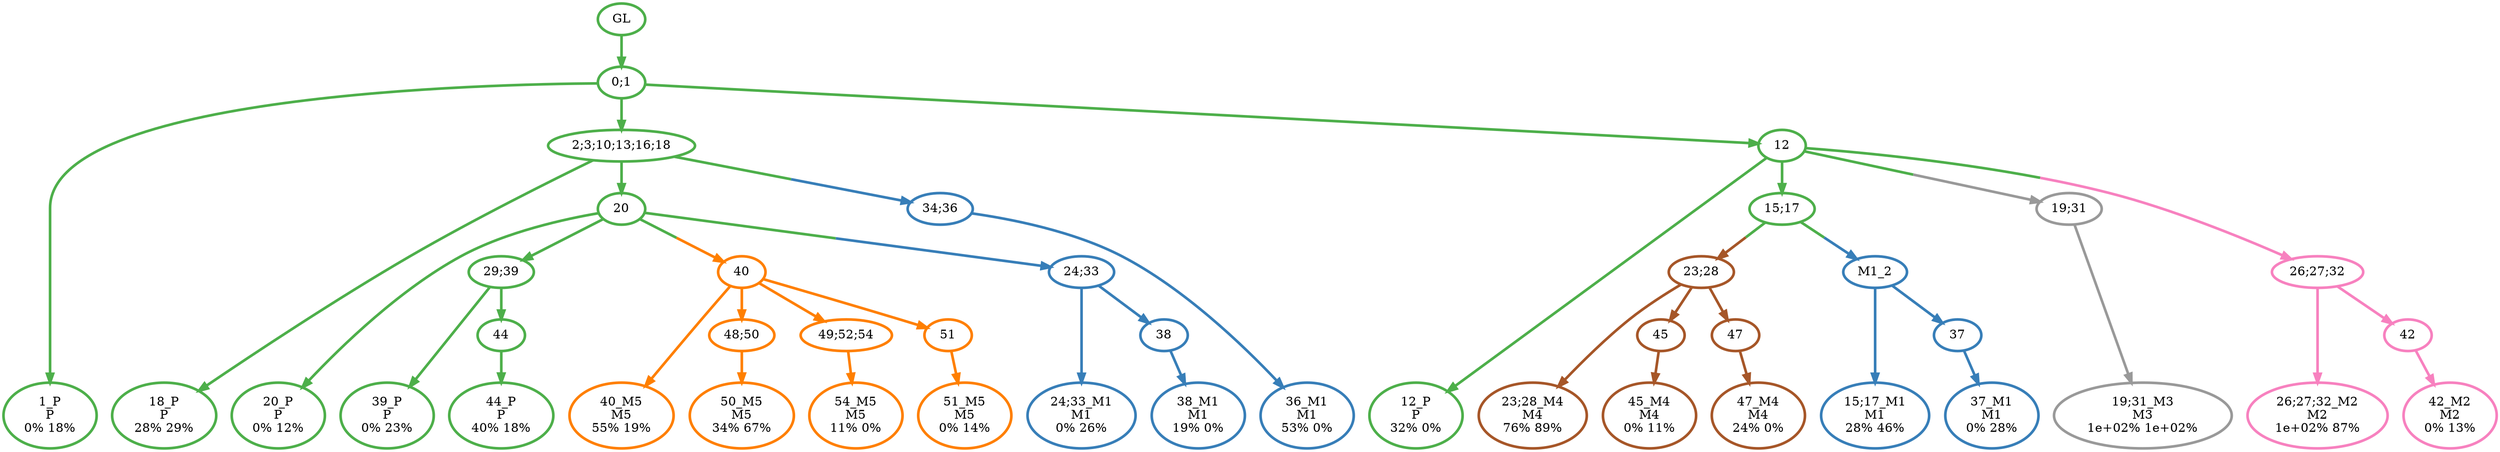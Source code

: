 digraph T {
	{
		rank=same
		41 [penwidth=3,colorscheme=set19,color=3,label="1_P\nP\n0% 18%"]
		39 [penwidth=3,colorscheme=set19,color=3,label="18_P\nP\n28% 29%"]
		37 [penwidth=3,colorscheme=set19,color=3,label="20_P\nP\n0% 12%"]
		35 [penwidth=3,colorscheme=set19,color=3,label="39_P\nP\n0% 23%"]
		33 [penwidth=3,colorscheme=set19,color=3,label="44_P\nP\n40% 18%"]
		31 [penwidth=3,colorscheme=set19,color=3,label="12_P\nP\n32% 0%"]
		29 [penwidth=3,colorscheme=set19,color=2,label="24;33_M1\nM1\n0% 26%"]
		27 [penwidth=3,colorscheme=set19,color=2,label="38_M1\nM1\n19% 0%"]
		26 [penwidth=3,colorscheme=set19,color=2,label="36_M1\nM1\n53% 0%"]
		25 [penwidth=3,colorscheme=set19,color=2,label="15;17_M1\nM1\n28% 46%"]
		23 [penwidth=3,colorscheme=set19,color=2,label="37_M1\nM1\n0% 28%"]
		22 [penwidth=3,colorscheme=set19,color=8,label="26;27;32_M2\nM2\n1e+02% 87%"]
		20 [penwidth=3,colorscheme=set19,color=8,label="42_M2\nM2\n0% 13%"]
		19 [penwidth=3,colorscheme=set19,color=9,label="19;31_M3\nM3\n1e+02% 1e+02%"]
		18 [penwidth=3,colorscheme=set19,color=7,label="23;28_M4\nM4\n76% 89%"]
		16 [penwidth=3,colorscheme=set19,color=7,label="45_M4\nM4\n0% 11%"]
		14 [penwidth=3,colorscheme=set19,color=7,label="47_M4\nM4\n24% 0%"]
		13 [penwidth=3,colorscheme=set19,color=5,label="40_M5\nM5\n55% 19%"]
		11 [penwidth=3,colorscheme=set19,color=5,label="50_M5\nM5\n34% 67%"]
		9 [penwidth=3,colorscheme=set19,color=5,label="54_M5\nM5\n11% 0%"]
		7 [penwidth=3,colorscheme=set19,color=5,label="51_M5\nM5\n0% 14%"]
	}
	43 [penwidth=3,colorscheme=set19,color=3,label="GL"]
	42 [penwidth=3,colorscheme=set19,color=3,label="0;1"]
	40 [penwidth=3,colorscheme=set19,color=3,label="2;3;10;13;16;18"]
	38 [penwidth=3,colorscheme=set19,color=3,label="20"]
	36 [penwidth=3,colorscheme=set19,color=3,label="29;39"]
	34 [penwidth=3,colorscheme=set19,color=3,label="44"]
	32 [penwidth=3,colorscheme=set19,color=3,label="12"]
	30 [penwidth=3,colorscheme=set19,color=3,label="15;17"]
	28 [penwidth=3,colorscheme=set19,color=2,label="38"]
	24 [penwidth=3,colorscheme=set19,color=2,label="37"]
	21 [penwidth=3,colorscheme=set19,color=8,label="42"]
	17 [penwidth=3,colorscheme=set19,color=7,label="45"]
	15 [penwidth=3,colorscheme=set19,color=7,label="47"]
	12 [penwidth=3,colorscheme=set19,color=5,label="48;50"]
	10 [penwidth=3,colorscheme=set19,color=5,label="49;52;54"]
	8 [penwidth=3,colorscheme=set19,color=5,label="51"]
	6 [penwidth=3,colorscheme=set19,color=5,label="40"]
	5 [penwidth=3,colorscheme=set19,color=7,label="23;28"]
	4 [penwidth=3,colorscheme=set19,color=9,label="19;31"]
	3 [penwidth=3,colorscheme=set19,color=2,label="24;33"]
	2 [penwidth=3,colorscheme=set19,color=2,label="34;36"]
	1 [penwidth=3,colorscheme=set19,color=8,label="26;27;32"]
	0 [penwidth=3,colorscheme=set19,color=2,label="M1_2"]
	43 -> 42 [penwidth=3,colorscheme=set19,color=3]
	42 -> 41 [penwidth=3,colorscheme=set19,color=3]
	42 -> 32 [penwidth=3,colorscheme=set19,color=3]
	42 -> 40 [penwidth=3,colorscheme=set19,color=3]
	40 -> 39 [penwidth=3,colorscheme=set19,color=3]
	40 -> 38 [penwidth=3,colorscheme=set19,color=3]
	40 -> 2 [penwidth=3,colorscheme=set19,color="3;0.5:2"]
	38 -> 37 [penwidth=3,colorscheme=set19,color=3]
	38 -> 36 [penwidth=3,colorscheme=set19,color=3]
	38 -> 6 [penwidth=3,colorscheme=set19,color="3;0.5:5"]
	38 -> 3 [penwidth=3,colorscheme=set19,color="3;0.5:2"]
	36 -> 35 [penwidth=3,colorscheme=set19,color=3]
	36 -> 34 [penwidth=3,colorscheme=set19,color=3]
	34 -> 33 [penwidth=3,colorscheme=set19,color=3]
	32 -> 31 [penwidth=3,colorscheme=set19,color=3]
	32 -> 30 [penwidth=3,colorscheme=set19,color=3]
	32 -> 4 [penwidth=3,colorscheme=set19,color="3;0.5:9"]
	32 -> 1 [penwidth=3,colorscheme=set19,color="3;0.5:8"]
	30 -> 0 [penwidth=3,colorscheme=set19,color="3;0.5:2"]
	30 -> 5 [penwidth=3,colorscheme=set19,color="3;0.5:7"]
	28 -> 27 [penwidth=3,colorscheme=set19,color=2]
	24 -> 23 [penwidth=3,colorscheme=set19,color=2]
	21 -> 20 [penwidth=3,colorscheme=set19,color=8]
	17 -> 16 [penwidth=3,colorscheme=set19,color=7]
	15 -> 14 [penwidth=3,colorscheme=set19,color=7]
	12 -> 11 [penwidth=3,colorscheme=set19,color=5]
	10 -> 9 [penwidth=3,colorscheme=set19,color=5]
	8 -> 7 [penwidth=3,colorscheme=set19,color=5]
	6 -> 13 [penwidth=3,colorscheme=set19,color=5]
	6 -> 12 [penwidth=3,colorscheme=set19,color=5]
	6 -> 10 [penwidth=3,colorscheme=set19,color=5]
	6 -> 8 [penwidth=3,colorscheme=set19,color=5]
	5 -> 18 [penwidth=3,colorscheme=set19,color=7]
	5 -> 17 [penwidth=3,colorscheme=set19,color=7]
	5 -> 15 [penwidth=3,colorscheme=set19,color=7]
	4 -> 19 [penwidth=3,colorscheme=set19,color=9]
	3 -> 29 [penwidth=3,colorscheme=set19,color=2]
	3 -> 28 [penwidth=3,colorscheme=set19,color=2]
	2 -> 26 [penwidth=3,colorscheme=set19,color=2]
	1 -> 22 [penwidth=3,colorscheme=set19,color=8]
	1 -> 21 [penwidth=3,colorscheme=set19,color=8]
	0 -> 25 [penwidth=3,colorscheme=set19,color=2]
	0 -> 24 [penwidth=3,colorscheme=set19,color=2]
}
